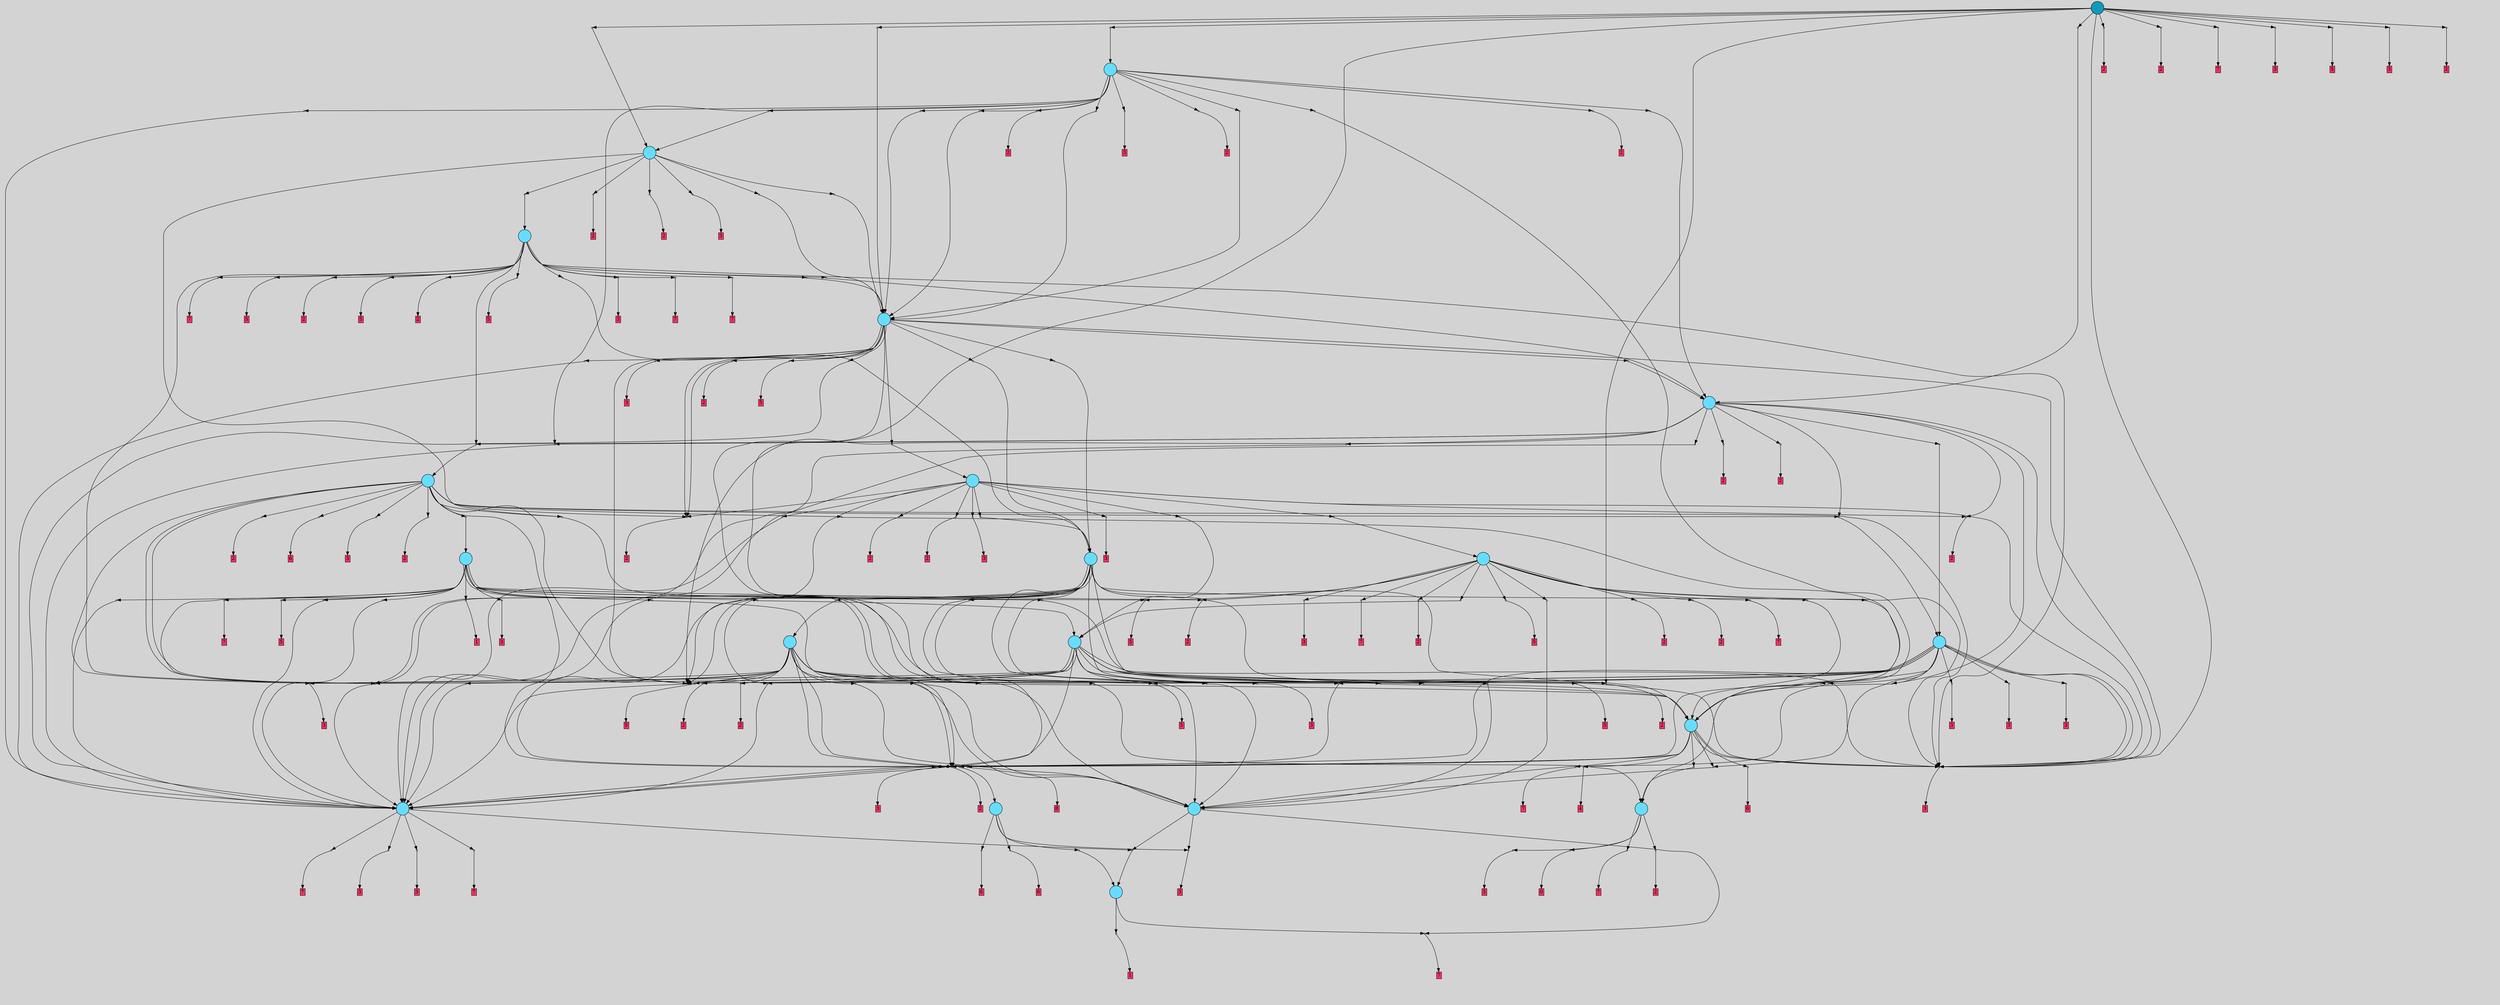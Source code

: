 // File exported with GEGELATI v1.3.1
// On the 2024-07-11 17:55:18
// With the MARL::MarlTPGGraphDotExporter
digraph{
	graph[pad = "0.212, 0.055" bgcolor = lightgray]
	node[shape=circle style = filled label = ""]
		T274 [fillcolor="#66ddff"]
		T360 [fillcolor="#66ddff"]
		T362 [fillcolor="#66ddff"]
		T372 [fillcolor="#66ddff"]
		T378 [fillcolor="#66ddff"]
		T496 [fillcolor="#66ddff"]
		T675 [fillcolor="#66ddff"]
		T682 [fillcolor="#66ddff"]
		T685 [fillcolor="#66ddff"]
		T694 [fillcolor="#66ddff"]
		T728 [fillcolor="#66ddff"]
		T740 [fillcolor="#66ddff"]
		T791 [fillcolor="#66ddff"]
		T816 [fillcolor="#66ddff"]
		T835 [fillcolor="#66ddff"]
		T972 [fillcolor="#66ddff"]
		T1215 [fillcolor="#66ddff"]
		T1282 [fillcolor="#66ddff"]
		T1352 [fillcolor="#66ddff"]
		T1368 [fillcolor="#1199bb"]
		P28897 [fillcolor="#cccccc" shape=point] //
		I28897 [shape=box style=invis label="8|1&3|3#1|3&#92;n7|3&2|7#2|6&#92;n3|4&3|3#2|5&#92;n7|2&1|0#1|0&#92;n7|1&1|1#1|3&#92;n1|0&0|3#0|6&#92;n3|5&0|3#1|6&#92;n6|3&4|5#4|6&#92;n4|2&2|6#1|3&#92;n5|4&2|7#4|0&#92;n"]
		P28897 -> I28897[style=invis]
		A14729 [fillcolor="#ff3366" shape=box margin=0.03 width=0 height=0 label="7"]
		T274 -> P28897 -> A14729
		P28898 [fillcolor="#cccccc" shape=point] //
		I28898 [shape=box style=invis label="2|3&0|7#4|4&#92;n"]
		P28898 -> I28898[style=invis]
		A14730 [fillcolor="#ff3366" shape=box margin=0.03 width=0 height=0 label="1"]
		T274 -> P28898 -> A14730
		T360 -> P28897
		P28899 [fillcolor="#cccccc" shape=point] //
		I28899 [shape=box style=invis label="2|0&2|2#1|4&#92;n5|2&1|4#4|5&#92;n"]
		P28899 -> I28899[style=invis]
		T360 -> P28899 -> T274
		P28900 [fillcolor="#cccccc" shape=point] //
		I28900 [shape=box style=invis label="7|7&3|0#3|0&#92;n2|2&4|0#4|7&#92;n5|0&0|3#4|5&#92;n1|7&2|3#1|2&#92;n6|3&3|6#1|3&#92;n3|4&3|4#2|6&#92;n4|5&0|6#0|7&#92;n2|2&0|3#3|6&#92;n2|1&1|0#1|1&#92;n5|2&3|1#0|3&#92;n"]
		P28900 -> I28900[style=invis]
		A14731 [fillcolor="#ff3366" shape=box margin=0.03 width=0 height=0 label="3"]
		T360 -> P28900 -> A14731
		P28901 [fillcolor="#cccccc" shape=point] //
		I28901 [shape=box style=invis label="1|3&0|0#4|5&#92;n0|6&4|5#4|4&#92;n4|7&0|5#0|1&#92;n2|0&2|1#4|7&#92;n2|1&0|2#3|7&#92;n7|5&2|0#4|0&#92;n"]
		P28901 -> I28901[style=invis]
		A14732 [fillcolor="#ff3366" shape=box margin=0.03 width=0 height=0 label="2"]
		T362 -> P28901 -> A14732
		P28902 [fillcolor="#cccccc" shape=point] //
		I28902 [shape=box style=invis label="8|5&1|1#2|4&#92;n3|6&3|2#0|3&#92;n5|0&0|7#1|1&#92;n3|1&4|2#3|4&#92;n3|2&2|3#0|6&#92;n2|6&3|7#3|5&#92;n8|1&3|5#1|4&#92;n"]
		P28902 -> I28902[style=invis]
		A14733 [fillcolor="#ff3366" shape=box margin=0.03 width=0 height=0 label="3"]
		T362 -> P28902 -> A14733
		P28903 [fillcolor="#cccccc" shape=point] //
		I28903 [shape=box style=invis label="3|3&3|6#3|3&#92;n7|1&3|4#0|2&#92;n8|0&4|1#3|4&#92;n2|0&2|3#2|7&#92;n"]
		P28903 -> I28903[style=invis]
		A14734 [fillcolor="#ff3366" shape=box margin=0.03 width=0 height=0 label="0"]
		T362 -> P28903 -> A14734
		P28904 [fillcolor="#cccccc" shape=point] //
		I28904 [shape=box style=invis label="1|0&2|1#1|1&#92;n4|5&3|7#2|3&#92;n5|7&4|0#1|0&#92;n"]
		P28904 -> I28904[style=invis]
		A14735 [fillcolor="#ff3366" shape=box margin=0.03 width=0 height=0 label="7"]
		T362 -> P28904 -> A14735
		P28905 [fillcolor="#cccccc" shape=point] //
		I28905 [shape=box style=invis label="1|5&4|1#2|2&#92;n4|2&1|4#4|5&#92;n2|0&2|2#1|4&#92;n"]
		P28905 -> I28905[style=invis]
		T372 -> P28905 -> T274
		T372 -> P28900
		P28906 [fillcolor="#cccccc" shape=point] //
		I28906 [shape=box style=invis label="4|2&0|1#2|7&#92;n7|2&1|7#1|3&#92;n2|1&3|1#4|0&#92;n2|6&4|6#3|5&#92;n2|0&1|2#1|1&#92;n0|1&2|4#4|1&#92;n"]
		P28906 -> I28906[style=invis]
		A14736 [fillcolor="#ff3366" shape=box margin=0.03 width=0 height=0 label="6"]
		T372 -> P28906 -> A14736
		P28907 [fillcolor="#cccccc" shape=point] //
		I28907 [shape=box style=invis label="5|0&4|2#4|5&#92;n0|1&3|3#1|4&#92;n2|5&4|0#1|3&#92;n5|3&2|2#2|7&#92;n7|3&3|1#1|0&#92;n7|6&4|2#3|0&#92;n7|2&1|2#1|3&#92;n0|2&2|4#4|7&#92;n"]
		P28907 -> I28907[style=invis]
		A14737 [fillcolor="#ff3366" shape=box margin=0.03 width=0 height=0 label="6"]
		T372 -> P28907 -> A14737
		P28908 [fillcolor="#cccccc" shape=point] //
		I28908 [shape=box style=invis label="7|2&1|0#1|0&#92;n7|3&2|7#2|6&#92;n8|1&3|3#1|3&#92;n1|1&1|1#1|3&#92;n1|0&0|3#0|6&#92;n3|5&0|3#1|6&#92;n6|3&4|5#4|6&#92;n2|6&3|6#4|5&#92;n4|2&2|6#1|3&#92;n5|4&2|7#4|0&#92;n"]
		P28908 -> I28908[style=invis]
		A14738 [fillcolor="#ff3366" shape=box margin=0.03 width=0 height=0 label="7"]
		T378 -> P28908 -> A14738
		P28909 [fillcolor="#cccccc" shape=point] //
		I28909 [shape=box style=invis label="8|5&1|1#2|4&#92;n2|6&3|7#3|5&#92;n0|2&0|5#4|4&#92;n3|2&2|3#0|2&#92;n3|6&3|2#0|3&#92;n3|1&4|2#3|4&#92;n5|0&0|1#1|3&#92;n"]
		P28909 -> I28909[style=invis]
		A14739 [fillcolor="#ff3366" shape=box margin=0.03 width=0 height=0 label="3"]
		T378 -> P28909 -> A14739
		T378 -> P28899
		P28910 [fillcolor="#cccccc" shape=point] //
		I28910 [shape=box style=invis label="8|5&1|5#2|4&#92;n3|6&3|2#0|3&#92;n3|1&4|2#3|4&#92;n5|0&0|7#1|1&#92;n3|2&2|3#0|6&#92;n2|5&1|7#0|5&#92;n2|6&3|7#3|5&#92;n8|1&3|5#1|4&#92;n"]
		P28910 -> I28910[style=invis]
		A14740 [fillcolor="#ff3366" shape=box margin=0.03 width=0 height=0 label="3"]
		T378 -> P28910 -> A14740
		P28911 [fillcolor="#cccccc" shape=point] //
		I28911 [shape=box style=invis label="5|7&2|0#1|0&#92;n7|6&2|7#1|7&#92;n1|0&2|1#1|1&#92;n1|5&3|7#2|3&#92;n"]
		P28911 -> I28911[style=invis]
		A14741 [fillcolor="#ff3366" shape=box margin=0.03 width=0 height=0 label="7"]
		T378 -> P28911 -> A14741
		P28912 [fillcolor="#cccccc" shape=point] //
		I28912 [shape=box style=invis label="7|2&1|0#1|0&#92;n7|3&2|7#2|6&#92;n2|6&3|6#4|5&#92;n1|1&1|1#1|3&#92;n1|0&0|7#0|6&#92;n3|5&0|3#1|6&#92;n6|3&4|5#4|6&#92;n8|1&3|3#1|3&#92;n4|2&2|6#1|3&#92;n5|4&2|7#4|0&#92;n"]
		P28912 -> I28912[style=invis]
		T496 -> P28912 -> T372
		P28913 [fillcolor="#cccccc" shape=point] //
		I28913 [shape=box style=invis label="5|4&3|4#4|5&#92;n5|0&0|4#1|3&#92;n2|0&2|7#1|4&#92;n"]
		P28913 -> I28913[style=invis]
		T496 -> P28913 -> T378
		P28914 [fillcolor="#cccccc" shape=point] //
		I28914 [shape=box style=invis label="7|6&1|6#2|7&#92;n3|5&3|2#0|3&#92;n5|0&0|7#1|1&#92;n8|1&3|5#1|4&#92;n8|0&2|2#1|2&#92;n8|4&1|1#2|4&#92;n1|3&3|4#4|7&#92;n3|1&4|2#3|4&#92;n3|7&2|2#0|6&#92;n2|6&3|7#3|5&#92;n"]
		P28914 -> I28914[style=invis]
		A14742 [fillcolor="#ff3366" shape=box margin=0.03 width=0 height=0 label="3"]
		T496 -> P28914 -> A14742
		P28915 [fillcolor="#cccccc" shape=point] //
		I28915 [shape=box style=invis label="1|3&0|0#4|5&#92;n5|5&3|6#1|0&#92;n0|6&4|5#4|4&#92;n4|7&0|5#1|1&#92;n2|0&2|1#4|4&#92;n2|1&0|2#3|7&#92;n1|2&4|2#0|2&#92;n"]
		P28915 -> I28915[style=invis]
		A14743 [fillcolor="#ff3366" shape=box margin=0.03 width=0 height=0 label="2"]
		T496 -> P28915 -> A14743
		P28916 [fillcolor="#cccccc" shape=point] //
		I28916 [shape=box style=invis label="1|2&2|7#0|5&#92;n2|7&0|4#1|5&#92;n2|4&3|0#0|1&#92;n1|6&3|5#1|2&#92;n8|6&4|0#1|1&#92;n5|6&0|2#0|1&#92;n0|5&4|4#4|4&#92;n3|2&3|6#2|4&#92;n4|6&1|7#3|7&#92;n4|3&3|3#0|0&#92;n"]
		P28916 -> I28916[style=invis]
		A14744 [fillcolor="#ff3366" shape=box margin=0.03 width=0 height=0 label="8"]
		T496 -> P28916 -> A14744
		P28917 [fillcolor="#cccccc" shape=point] //
		I28917 [shape=box style=invis label="3|2&2|3#0|6&#92;n3|0&4|2#3|4&#92;n8|5&1|1#0|4&#92;n8|1&3|5#1|4&#92;n0|7&0|7#3|2&#92;n3|6&3|2#0|6&#92;n"]
		P28917 -> I28917[style=invis]
		T496 -> P28917 -> T362
		P28918 [fillcolor="#cccccc" shape=point] //
		I28918 [shape=box style=invis label="2|6&3|7#3|1&#92;n3|7&2|3#0|6&#92;n2|6&1|5#3|3&#92;n7|3&0|5#2|3&#92;n3|1&4|2#2|4&#92;n0|0&0|4#1|1&#92;n"]
		P28918 -> I28918[style=invis]
		T496 -> P28918 -> T360
		P28919 [fillcolor="#cccccc" shape=point] //
		I28919 [shape=box style=invis label="3|7&2|2#0|6&#92;n3|5&3|2#0|0&#92;n8|1&3|5#1|4&#92;n8|4&2|6#1|5&#92;n5|0&0|7#1|1&#92;n7|7&3|7#0|2&#92;n8|5&1|1#2|4&#92;n3|1&4|2#3|4&#92;n2|6&3|7#3|5&#92;n2|1&3|4#4|7&#92;n"]
		P28919 -> I28919[style=invis]
		A14745 [fillcolor="#ff3366" shape=box margin=0.03 width=0 height=0 label="3"]
		T496 -> P28919 -> A14745
		T496 -> P28914
		P28920 [fillcolor="#cccccc" shape=point] //
		I28920 [shape=box style=invis label="7|2&1|0#1|0&#92;n1|1&1|1#1|3&#92;n1|0&0|3#0|6&#92;n8|1&3|3#1|3&#92;n3|5&0|3#1|6&#92;n6|3&4|5#4|5&#92;n7|4&3|0#0|0&#92;n2|6&3|6#4|5&#92;n4|2&2|6#1|3&#92;n5|4&2|7#4|0&#92;n"]
		P28920 -> I28920[style=invis]
		A14746 [fillcolor="#ff3366" shape=box margin=0.03 width=0 height=0 label="7"]
		T496 -> P28920 -> A14746
		P28921 [fillcolor="#cccccc" shape=point] //
		I28921 [shape=box style=invis label="5|1&1|3#3|3&#92;n3|3&4|3#3|0&#92;n5|1&4|2#2|5&#92;n7|0&1|0#1|0&#92;n1|2&1|7#3|6&#92;n8|4&3|5#0|1&#92;n1|5&1|3#4|5&#92;n1|7&1|3#4|3&#92;n3|7&0|0#0|6&#92;n"]
		P28921 -> I28921[style=invis]
		A14747 [fillcolor="#ff3366" shape=box margin=0.03 width=0 height=0 label="4"]
		T496 -> P28921 -> A14747
		P28922 [fillcolor="#cccccc" shape=point] //
		I28922 [shape=box style=invis label="3|7&2|3#0|6&#92;n2|1&1|5#3|3&#92;n7|3&0|5#2|3&#92;n0|0&0|4#1|1&#92;n3|1&4|2#2|4&#92;n"]
		P28922 -> I28922[style=invis]
		A14748 [fillcolor="#ff3366" shape=box margin=0.03 width=0 height=0 label="6"]
		T496 -> P28922 -> A14748
		P28923 [fillcolor="#cccccc" shape=point] //
		I28923 [shape=box style=invis label="7|6&1|6#2|5&#92;n3|5&3|2#0|3&#92;n6|3&0|2#1|4&#92;n3|1&4|2#3|4&#92;n8|1&3|5#1|4&#92;n5|0&0|7#1|1&#92;n8|4&1|1#2|4&#92;n1|3&3|4#4|7&#92;n2|0&2|2#1|2&#92;n2|6&3|7#3|5&#92;n"]
		P28923 -> I28923[style=invis]
		A14749 [fillcolor="#ff3366" shape=box margin=0.03 width=0 height=0 label="3"]
		T675 -> P28923 -> A14749
		P28924 [fillcolor="#cccccc" shape=point] //
		I28924 [shape=box style=invis label="1|1&3|6#4|4&#92;n1|0&2|2#1|6&#92;n3|7&2|3#0|6&#92;n8|6&3|6#4|5&#92;n8|2&0|0#3|7&#92;n"]
		P28924 -> I28924[style=invis]
		T675 -> P28924 -> T360
		P28925 [fillcolor="#cccccc" shape=point] //
		I28925 [shape=box style=invis label="7|3&0|5#2|1&#92;n7|7&3|5#4|1&#92;n4|6&2|2#0|5&#92;n3|5&2|4#4|4&#92;n5|0&3|4#0|5&#92;n4|6&3|4#1|5&#92;n2|6&3|7#1|1&#92;n"]
		P28925 -> I28925[style=invis]
		T675 -> P28925 -> T496
		P28926 [fillcolor="#cccccc" shape=point] //
		I28926 [shape=box style=invis label="1|1&3|5#0|1&#92;n5|6&1|6#0|5&#92;n0|0&0|7#3|1&#92;n8|3&1|3#4|7&#92;n7|2&3|5#2|0&#92;n3|6&2|0#0|3&#92;n6|7&1|7#2|3&#92;n2|4&3|6#1|4&#92;n"]
		P28926 -> I28926[style=invis]
		T675 -> P28926 -> T360
		P28927 [fillcolor="#cccccc" shape=point] //
		I28927 [shape=box style=invis label="3|0&3|2#2|0&#92;n8|6&1|6#0|7&#92;n"]
		P28927 -> I28927[style=invis]
		A14750 [fillcolor="#ff3366" shape=box margin=0.03 width=0 height=0 label="5"]
		T675 -> P28927 -> A14750
		P28928 [fillcolor="#cccccc" shape=point] //
		I28928 [shape=box style=invis label="2|0&2|3#1|4&#92;n5|4&3|4#4|4&#92;n"]
		P28928 -> I28928[style=invis]
		T675 -> P28928 -> T378
		P28929 [fillcolor="#cccccc" shape=point] //
		I28929 [shape=box style=invis label="0|0&1|1#4|2&#92;n2|1&0|7#0|5&#92;n"]
		P28929 -> I28929[style=invis]
		A14751 [fillcolor="#ff3366" shape=box margin=0.03 width=0 height=0 label="5"]
		T675 -> P28929 -> A14751
		T675 -> P28914
		T675 -> P28913
		P28930 [fillcolor="#cccccc" shape=point] //
		I28930 [shape=box style=invis label="5|4&3|4#4|4&#92;n2|0&2|7#1|4&#92;n"]
		P28930 -> I28930[style=invis]
		T675 -> P28930 -> T378
		P28931 [fillcolor="#cccccc" shape=point] //
		I28931 [shape=box style=invis label="1|3&0|0#4|5&#92;n1|2&4|2#0|2&#92;n0|6&4|5#4|4&#92;n2|1&0|2#0|7&#92;n2|0&2|1#4|4&#92;n4|7&0|5#0|1&#92;n"]
		P28931 -> I28931[style=invis]
		A14752 [fillcolor="#ff3366" shape=box margin=0.03 width=0 height=0 label="2"]
		T675 -> P28931 -> A14752
		P28932 [fillcolor="#cccccc" shape=point] //
		I28932 [shape=box style=invis label="4|5&4|7#2|1&#92;n3|0&4|4#1|1&#92;n2|6&3|2#1|1&#92;n7|4&2|0#3|3&#92;n5|7&2|3#0|6&#92;n"]
		P28932 -> I28932[style=invis]
		T675 -> P28932 -> T496
		T675 -> P28930
		P28933 [fillcolor="#cccccc" shape=point] //
		I28933 [shape=box style=invis label="1|0&2|5#1|6&#92;n7|7&1|2#1|4&#92;n6|4&4|0#2|1&#92;n6|1&0|3#2|3&#92;n"]
		P28933 -> I28933[style=invis]
		T675 -> P28933 -> T378
		P28934 [fillcolor="#cccccc" shape=point] //
		I28934 [shape=box style=invis label="7|6&1|6#2|7&#92;n3|5&3|2#0|3&#92;n5|0&0|7#1|1&#92;n8|1&3|5#1|4&#92;n3|1&4|2#3|4&#92;n8|4&1|1#2|4&#92;n1|3&3|4#4|7&#92;n2|0&2|2#1|2&#92;n2|6&3|7#3|5&#92;n"]
		P28934 -> I28934[style=invis]
		A14753 [fillcolor="#ff3366" shape=box margin=0.03 width=0 height=0 label="3"]
		T675 -> P28934 -> A14753
		T682 -> P28923
		T682 -> P28915
		P28935 [fillcolor="#cccccc" shape=point] //
		I28935 [shape=box style=invis label="1|1&3|6#4|4&#92;n8|2&0|0#3|7&#92;n3|7&2|3#0|6&#92;n8|6&3|6#4|0&#92;n1|0&2|2#1|6&#92;n"]
		P28935 -> I28935[style=invis]
		T682 -> P28935 -> T360
		P28936 [fillcolor="#cccccc" shape=point] //
		I28936 [shape=box style=invis label="0|0&3|4#1|1&#92;n7|3&3|1#4|1&#92;n1|7&4|3#1|2&#92;n3|7&2|2#0|6&#92;n7|3&0|5#2|1&#92;n2|6&3|7#3|1&#92;n"]
		P28936 -> I28936[style=invis]
		T682 -> P28936 -> T496
		P28937 [fillcolor="#cccccc" shape=point] //
		I28937 [shape=box style=invis label="7|1&2|5#2|0&#92;n7|0&2|1#4|6&#92;n"]
		P28937 -> I28937[style=invis]
		T682 -> P28937 -> T360
		T682 -> P28927
		P28938 [fillcolor="#cccccc" shape=point] //
		I28938 [shape=box style=invis label="8|5&0|6#3|2&#92;n5|0&2|0#1|6&#92;n5|4&1|2#1|0&#92;n8|3&0|1#3|6&#92;n"]
		P28938 -> I28938[style=invis]
		T682 -> P28938 -> T378
		T682 -> P28928
		P28939 [fillcolor="#cccccc" shape=point] //
		I28939 [shape=box style=invis label="2|1&0|7#0|5&#92;n5|0&1|1#4|2&#92;n"]
		P28939 -> I28939[style=invis]
		A14754 [fillcolor="#ff3366" shape=box margin=0.03 width=0 height=0 label="5"]
		T682 -> P28939 -> A14754
		T682 -> P28914
		T682 -> P28913
		P28940 [fillcolor="#cccccc" shape=point] //
		I28940 [shape=box style=invis label="0|7&4|2#3|4&#92;n4|4&4|0#3|6&#92;n0|0&3|3#4|6&#92;n8|7&3|7#2|5&#92;n8|1&3|5#1|4&#92;n"]
		P28940 -> I28940[style=invis]
		T682 -> P28940 -> T362
		T682 -> P28930
		P28941 [fillcolor="#cccccc" shape=point] //
		I28941 [shape=box style=invis label="4|3&0|4#1|1&#92;n6|6&2|5#4|5&#92;n3|4&3|2#3|6&#92;n5|1&3|4#0|4&#92;n7|3&2|1#3|3&#92;n0|2&4|3#0|7&#92;n1|7&4|7#2|6&#92;n1|3&0|0#4|6&#92;n5|2&4|0#2|7&#92;n6|0&1|3#0|2&#92;n"]
		P28941 -> I28941[style=invis]
		A14755 [fillcolor="#ff3366" shape=box margin=0.03 width=0 height=0 label="2"]
		T682 -> P28941 -> A14755
		P28942 [fillcolor="#cccccc" shape=point] //
		I28942 [shape=box style=invis label="5|4&1|2#4|3&#92;n6|7&2|2#1|1&#92;n1|2&1|2#0|2&#92;n1|5&3|7#2|5&#92;n0|0&4|5#4|0&#92;n7|5&4|7#1|2&#92;n6|6&4|5#3|6&#92;n7|7&1|7#1|0&#92;n"]
		P28942 -> I28942[style=invis]
		A14756 [fillcolor="#ff3366" shape=box margin=0.03 width=0 height=0 label="2"]
		T682 -> P28942 -> A14756
		P28943 [fillcolor="#cccccc" shape=point] //
		I28943 [shape=box style=invis label="1|1&3|6#4|4&#92;n1|0&2|2#1|6&#92;n6|6&3|6#4|5&#92;n3|7&2|3#0|6&#92;n8|2&0|0#3|7&#92;n"]
		P28943 -> I28943[style=invis]
		T685 -> P28943 -> T360
		T685 -> P28925
		T685 -> P28926
		T685 -> P28927
		T685 -> P28928
		P28944 [fillcolor="#cccccc" shape=point] //
		I28944 [shape=box style=invis label="0|0&1|1#4|7&#92;n"]
		P28944 -> I28944[style=invis]
		T685 -> P28944 -> T682
		T685 -> P28914
		T685 -> P28913
		T685 -> P28930
		T685 -> P28931
		T685 -> P28932
		T685 -> P28930
		T685 -> P28933
		T685 -> P28934
		P28945 [fillcolor="#cccccc" shape=point] //
		I28945 [shape=box style=invis label="6|4&4|0#2|5&#92;n5|4&3|4#4|4&#92;n2|0&2|3#1|4&#92;n"]
		P28945 -> I28945[style=invis]
		T685 -> P28945 -> T378
		P28946 [fillcolor="#cccccc" shape=point] //
		I28946 [shape=box style=invis label="2|4&2|7#4|7&#92;n7|3&3|4#4|7&#92;n3|1&4|2#3|4&#92;n7|5&3|2#4|3&#92;n3|6&3|4#0|3&#92;n5|0&0|6#1|5&#92;n7|4&4|2#4|4&#92;n5|6&1|4#4|5&#92;n"]
		P28946 -> I28946[style=invis]
		A14757 [fillcolor="#ff3366" shape=box margin=0.03 width=0 height=0 label="3"]
		T694 -> P28946 -> A14757
		T694 -> P28915
		T694 -> P28928
		T694 -> P28918
		P28947 [fillcolor="#cccccc" shape=point] //
		I28947 [shape=box style=invis label="3|7&2|2#0|6&#92;n3|0&3|4#1|1&#92;n1|7&1|3#1|2&#92;n7|6&3|1#4|1&#92;n"]
		P28947 -> I28947[style=invis]
		T694 -> P28947 -> T496
		P28948 [fillcolor="#cccccc" shape=point] //
		I28948 [shape=box style=invis label="7|1&2|5#0|5&#92;n5|0&3|2#4|5&#92;n0|5&4|0#2|3&#92;n6|1&2|3#4|4&#92;n"]
		P28948 -> I28948[style=invis]
		A14758 [fillcolor="#ff3366" shape=box margin=0.03 width=0 height=0 label="3"]
		T694 -> P28948 -> A14758
		T694 -> P28914
		T694 -> P28927
		P28949 [fillcolor="#cccccc" shape=point] //
		I28949 [shape=box style=invis label="2|0&2|7#1|4&#92;n5|5&3|4#4|4&#92;n"]
		P28949 -> I28949[style=invis]
		T694 -> P28949 -> T378
		T694 -> P28914
		P28950 [fillcolor="#cccccc" shape=point] //
		I28950 [shape=box style=invis label="8|2&3|0#2|1&#92;n0|1&2|0#2|2&#92;n2|5&0|6#1|3&#92;n5|0&1|0#4|6&#92;n6|6&2|0#3|4&#92;n"]
		P28950 -> I28950[style=invis]
		T694 -> P28950 -> T360
		T694 -> P28945
		T694 -> P28928
		P28951 [fillcolor="#cccccc" shape=point] //
		I28951 [shape=box style=invis label="7|7&3|0#3|0&#92;n0|3&3|2#0|4&#92;n2|2&4|0#4|7&#92;n5|0&0|3#4|5&#92;n1|7&2|3#1|2&#92;n6|3&3|6#1|3&#92;n3|4&3|4#2|6&#92;n4|5&0|6#0|0&#92;n2|2&0|3#3|6&#92;n5|2&3|1#0|3&#92;n"]
		P28951 -> I28951[style=invis]
		A14759 [fillcolor="#ff3366" shape=box margin=0.03 width=0 height=0 label="3"]
		T694 -> P28951 -> A14759
		T694 -> P28927
		P28952 [fillcolor="#cccccc" shape=point] //
		I28952 [shape=box style=invis label="5|0&0|7#1|1&#92;n3|1&4|2#3|4&#92;n6|0&4|4#3|3&#92;n7|6&1|6#2|0&#92;n3|5&4|3#0|3&#92;n2|0&2|2#4|2&#92;n1|3&3|4#2|7&#92;n8|4&1|5#2|4&#92;n4|6&3|3#4|1&#92;n2|6&3|7#3|5&#92;n"]
		P28952 -> I28952[style=invis]
		A14760 [fillcolor="#ff3366" shape=box margin=0.03 width=0 height=0 label="3"]
		T728 -> P28952 -> A14760
		P28953 [fillcolor="#cccccc" shape=point] //
		I28953 [shape=box style=invis label="1|0&0|4#1|4&#92;n5|6&3|4#0|3&#92;n2|6&3|3#0|5&#92;n8|4&2|4#1|2&#92;n"]
		P28953 -> I28953[style=invis]
		T728 -> P28953 -> T378
		P28954 [fillcolor="#cccccc" shape=point] //
		I28954 [shape=box style=invis label="7|3&0|5#2|1&#92;n7|3&3|1#4|1&#92;n1|7&1|3#1|2&#92;n2|6&3|7#3|1&#92;n0|6&4|2#3|7&#92;n0|0&3|4#1|6&#92;n3|7&2|2#0|6&#92;n"]
		P28954 -> I28954[style=invis]
		T728 -> P28954 -> T496
		P28955 [fillcolor="#cccccc" shape=point] //
		I28955 [shape=box style=invis label="2|5&1|1#0|2&#92;n2|0&4|5#4|5&#92;n7|5&4|7#1|2&#92;n4|7&1|1#0|3&#92;n4|7&3|2#1|1&#92;n0|6&4|5#1|0&#92;n0|6&4|4#1|6&#92;n"]
		P28955 -> I28955[style=invis]
		T728 -> P28955 -> T675
		P28956 [fillcolor="#cccccc" shape=point] //
		I28956 [shape=box style=invis label="1|6&1|6#2|7&#92;n0|2&1|1#2|4&#92;n3|0&2|2#2|0&#92;n4|6&1|6#0|1&#92;n"]
		P28956 -> I28956[style=invis]
		A14761 [fillcolor="#ff3366" shape=box margin=0.03 width=0 height=0 label="5"]
		T728 -> P28956 -> A14761
		P28957 [fillcolor="#cccccc" shape=point] //
		I28957 [shape=box style=invis label="3|5&4|3#1|1&#92;n4|6&2|7#4|0&#92;n3|3&0|5#1|7&#92;n0|1&4|1#4|5&#92;n5|0&1|6#2|7&#92;n7|2&1|3#0|3&#92;n2|6&3|4#4|5&#92;n3|2&1|0#1|0&#92;n6|4&4|0#3|5&#92;n"]
		P28957 -> I28957[style=invis]
		A14762 [fillcolor="#ff3366" shape=box margin=0.03 width=0 height=0 label="7"]
		T728 -> P28957 -> A14762
		P28958 [fillcolor="#cccccc" shape=point] //
		I28958 [shape=box style=invis label="1|3&0|0#4|5&#92;n5|5&3|6#1|0&#92;n0|6&4|5#4|4&#92;n2|1&0|2#3|7&#92;n2|0&2|1#4|2&#92;n4|7&0|5#1|1&#92;n6|6&0|6#3|6&#92;n1|2&4|2#0|2&#92;n"]
		P28958 -> I28958[style=invis]
		A14763 [fillcolor="#ff3366" shape=box margin=0.03 width=0 height=0 label="2"]
		T728 -> P28958 -> A14763
		P28959 [fillcolor="#cccccc" shape=point] //
		I28959 [shape=box style=invis label="5|4&1|5#0|1&#92;n7|0&4|7#0|5&#92;n"]
		P28959 -> I28959[style=invis]
		A14764 [fillcolor="#ff3366" shape=box margin=0.03 width=0 height=0 label="5"]
		T728 -> P28959 -> A14764
		T728 -> P28915
		P28960 [fillcolor="#cccccc" shape=point] //
		I28960 [shape=box style=invis label="1|1&3|6#4|4&#92;n2|6&1|5#3|3&#92;n3|7&2|3#0|6&#92;n7|3&0|5#2|3&#92;n1|0&2|2#3|6&#92;n3|1&4|2#2|4&#92;n"]
		P28960 -> I28960[style=invis]
		T728 -> P28960 -> T360
		T728 -> P28915
		P28961 [fillcolor="#cccccc" shape=point] //
		I28961 [shape=box style=invis label="0|3&0|4#1|0&#92;n5|4&3|4#4|4&#92;n"]
		P28961 -> I28961[style=invis]
		T728 -> P28961 -> T378
		P28962 [fillcolor="#cccccc" shape=point] //
		I28962 [shape=box style=invis label="0|4&4|5#4|4&#92;n6|3&3|2#1|2&#92;n8|5&2|2#1|6&#92;n7|5&1|3#3|0&#92;n3|0&2|5#1|1&#92;n"]
		P28962 -> I28962[style=invis]
		A14765 [fillcolor="#ff3366" shape=box margin=0.03 width=0 height=0 label="1"]
		T728 -> P28962 -> A14765
		P28963 [fillcolor="#cccccc" shape=point] //
		I28963 [shape=box style=invis label="1|0&2|1#0|6&#92;n6|2&4|2#4|4&#92;n"]
		P28963 -> I28963[style=invis]
		T728 -> P28963 -> T378
		T728 -> P28923
		P28964 [fillcolor="#cccccc" shape=point] //
		I28964 [shape=box style=invis label="5|0&0|7#1|1&#92;n3|1&4|2#3|4&#92;n6|0&4|4#3|3&#92;n3|5&4|3#0|3&#92;n6|0&3|3#1|2&#92;n1|3&3|4#2|6&#92;n2|0&2|2#4|2&#92;n8|4&1|5#2|4&#92;n4|6&3|3#4|1&#92;n2|6&3|7#3|5&#92;n"]
		P28964 -> I28964[style=invis]
		A14766 [fillcolor="#ff3366" shape=box margin=0.03 width=0 height=0 label="3"]
		T740 -> P28964 -> A14766
		P28965 [fillcolor="#cccccc" shape=point] //
		I28965 [shape=box style=invis label="2|6&3|7#3|1&#92;n7|3&3|1#4|1&#92;n1|7&1|3#1|2&#92;n7|3&0|5#2|1&#92;n0|7&4|2#3|7&#92;n0|0&3|4#1|6&#92;n3|7&2|2#0|6&#92;n"]
		P28965 -> I28965[style=invis]
		T740 -> P28965 -> T496
		P28966 [fillcolor="#cccccc" shape=point] //
		I28966 [shape=box style=invis label="0|0&4|5#1|0&#92;n2|0&4|5#4|5&#92;n7|5&4|7#1|2&#92;n4|7&1|1#0|3&#92;n4|7&3|2#1|1&#92;n2|5&1|1#0|2&#92;n8|1&2|5#0|5&#92;n0|6&4|4#1|6&#92;n"]
		P28966 -> I28966[style=invis]
		T740 -> P28966 -> T675
		T740 -> P28956
		P28967 [fillcolor="#cccccc" shape=point] //
		I28967 [shape=box style=invis label="6|3&3|5#4|5&#92;n1|0&0|3#0|6&#92;n8|1&3|3#1|3&#92;n5|4&2|7#4|0&#92;n6|2&2|4#1|5&#92;n7|4&3|7#0|0&#92;n3|5&0|3#1|6&#92;n7|2&1|0#1|0&#92;n2|6&3|4#4|5&#92;n4|2&2|6#1|3&#92;n"]
		P28967 -> I28967[style=invis]
		A14767 [fillcolor="#ff3366" shape=box margin=0.03 width=0 height=0 label="7"]
		T740 -> P28967 -> A14767
		P28968 [fillcolor="#cccccc" shape=point] //
		I28968 [shape=box style=invis label="2|0&2|1#4|2&#92;n5|5&3|6#1|0&#92;n0|6&4|5#4|4&#92;n2|1&0|2#3|7&#92;n1|3&0|0#4|5&#92;n4|7&0|5#1|1&#92;n6|6&0|6#3|6&#92;n0|2&0|0#4|5&#92;n1|0&4|2#0|2&#92;n"]
		P28968 -> I28968[style=invis]
		A14768 [fillcolor="#ff3366" shape=box margin=0.03 width=0 height=0 label="2"]
		T740 -> P28968 -> A14768
		P28969 [fillcolor="#cccccc" shape=point] //
		I28969 [shape=box style=invis label="7|0&4|7#0|5&#92;n8|2&4|1#2|0&#92;n5|4&1|5#0|1&#92;n"]
		P28969 -> I28969[style=invis]
		A14769 [fillcolor="#ff3366" shape=box margin=0.03 width=0 height=0 label="5"]
		T740 -> P28969 -> A14769
		P28970 [fillcolor="#cccccc" shape=point] //
		I28970 [shape=box style=invis label="1|3&0|0#4|5&#92;n2|0&2|2#4|4&#92;n0|6&4|5#4|4&#92;n8|7&1|3#0|5&#92;n5|5&3|6#1|0&#92;n2|1&0|2#3|7&#92;n1|2&4|2#0|2&#92;n"]
		P28970 -> I28970[style=invis]
		A14770 [fillcolor="#ff3366" shape=box margin=0.03 width=0 height=0 label="2"]
		T740 -> P28970 -> A14770
		P28971 [fillcolor="#cccccc" shape=point] //
		I28971 [shape=box style=invis label="5|4&3|4#4|5&#92;n1|3&1|0#3|7&#92;n5|0&0|4#1|3&#92;n"]
		P28971 -> I28971[style=invis]
		T740 -> P28971 -> T362
		P28972 [fillcolor="#cccccc" shape=point] //
		I28972 [shape=box style=invis label="3|7&2|3#1|6&#92;n1|0&2|4#3|6&#92;n7|3&0|5#2|3&#92;n3|1&4|2#2|4&#92;n2|1&4|6#1|3&#92;n2|6&2|5#3|3&#92;n"]
		P28972 -> I28972[style=invis]
		T740 -> P28972 -> T360
		P28973 [fillcolor="#cccccc" shape=point] //
		I28973 [shape=box style=invis label="1|5&3|7#2|5&#92;n1|2&1|2#0|2&#92;n5|4&0|2#4|3&#92;n0|0&4|5#4|0&#92;n7|5&4|7#1|2&#92;n0|2&4|4#1|6&#92;n4|7&2|2#1|1&#92;n7|7&1|7#1|0&#92;n"]
		P28973 -> I28973[style=invis]
		A14771 [fillcolor="#ff3366" shape=box margin=0.03 width=0 height=0 label="2"]
		T740 -> P28973 -> A14771
		P28974 [fillcolor="#cccccc" shape=point] //
		I28974 [shape=box style=invis label="6|3&3|5#4|5&#92;n1|0&0|3#0|6&#92;n5|4&2|7#4|0&#92;n8|1&3|0#1|3&#92;n6|2&2|4#0|5&#92;n7|4&3|7#0|0&#92;n3|5&0|3#1|6&#92;n7|6&3|4#4|5&#92;n7|2&1|0#1|0&#92;n"]
		P28974 -> I28974[style=invis]
		A14772 [fillcolor="#ff3366" shape=box margin=0.03 width=0 height=0 label="7"]
		T740 -> P28974 -> A14772
		T740 -> P28958
		P28975 [fillcolor="#cccccc" shape=point] //
		I28975 [shape=box style=invis label="7|2&2|1#1|4&#92;n1|7&1|0#3|4&#92;n2|0&2|1#4|4&#92;n2|1&3|4#2|1&#92;n7|6&0|0#4|5&#92;n5|0&1|6#2|5&#92;n4|7&0|5#0|3&#92;n"]
		P28975 -> I28975[style=invis]
		A14773 [fillcolor="#ff3366" shape=box margin=0.03 width=0 height=0 label="2"]
		T791 -> P28975 -> A14773
		P28976 [fillcolor="#cccccc" shape=point] //
		I28976 [shape=box style=invis label="7|0&1|6#1|2&#92;n1|6&2|2#0|5&#92;n4|3&1|4#0|0&#92;n7|3&1|5#3|3&#92;n"]
		P28976 -> I28976[style=invis]
		T791 -> P28976 -> T360
		P28977 [fillcolor="#cccccc" shape=point] //
		I28977 [shape=box style=invis label="4|1&2|2#1|6&#92;n4|0&3|7#2|6&#92;n"]
		P28977 -> I28977[style=invis]
		T791 -> P28977 -> T694
		T791 -> P28914
		P28978 [fillcolor="#cccccc" shape=point] //
		I28978 [shape=box style=invis label="0|7&4|3#2|3&#92;n6|4&0|3#3|7&#92;n0|2&4|2#2|1&#92;n7|0&1|6#4|3&#92;n"]
		P28978 -> I28978[style=invis]
		A14774 [fillcolor="#ff3366" shape=box margin=0.03 width=0 height=0 label="6"]
		T791 -> P28978 -> A14774
		T791 -> P28930
		T791 -> P28928
		P28979 [fillcolor="#cccccc" shape=point] //
		I28979 [shape=box style=invis label="4|5&4|7#2|1&#92;n3|0&4|4#1|1&#92;n6|0&1|5#2|5&#92;n5|7&2|3#0|0&#92;n7|4&2|0#3|3&#92;n"]
		P28979 -> I28979[style=invis]
		T791 -> P28979 -> T728
		P28980 [fillcolor="#cccccc" shape=point] //
		I28980 [shape=box style=invis label="1|3&0|0#4|5&#92;n4|7&0|5#0|1&#92;n3|6&4|5#4|4&#92;n8|0&2|1#4|4&#92;n2|1&0|2#0|7&#92;n"]
		P28980 -> I28980[style=invis]
		A14775 [fillcolor="#ff3366" shape=box margin=0.03 width=0 height=0 label="2"]
		T791 -> P28980 -> A14775
		P28981 [fillcolor="#cccccc" shape=point] //
		I28981 [shape=box style=invis label="5|6&2|1#1|1&#92;n1|4&1|6#3|0&#92;n0|6&1|0#4|6&#92;n2|6&3|7#1|5&#92;n6|5&2|4#4|5&#92;n4|6&2|2#0|5&#92;n8|3&4|6#2|4&#92;n3|0&3|1#1|2&#92;n"]
		P28981 -> I28981[style=invis]
		T791 -> P28981 -> T496
		P28982 [fillcolor="#cccccc" shape=point] //
		I28982 [shape=box style=invis label="5|0&0|7#4|1&#92;n3|1&4|1#3|4&#92;n0|6&4|1#1|6&#92;n2|0&2|2#4|2&#92;n8|4&1|5#2|4&#92;n3|5&4|3#0|3&#92;n6|0&4|4#3|3&#92;n7|6&1|6#2|0&#92;n4|6&3|3#4|1&#92;n2|6&3|7#3|5&#92;n"]
		P28982 -> I28982[style=invis]
		A14776 [fillcolor="#ff3366" shape=box margin=0.03 width=0 height=0 label="3"]
		T791 -> P28982 -> A14776
		T791 -> P28923
		T791 -> P28919
		T791 -> P28930
		P28983 [fillcolor="#cccccc" shape=point] //
		I28983 [shape=box style=invis label="1|7&1|0#3|4&#92;n6|6&1|6#0|5&#92;n0|7&3|1#4|4&#92;n4|1&0|3#3|1&#92;n2|1&3|7#2|1&#92;n1|1&1|7#4|2&#92;n3|0&1|6#2|4&#92;n"]
		P28983 -> I28983[style=invis]
		A14777 [fillcolor="#ff3366" shape=box margin=0.03 width=0 height=0 label="2"]
		T791 -> P28983 -> A14777
		P28984 [fillcolor="#cccccc" shape=point] //
		I28984 [shape=box style=invis label="7|0&2|7#3|6&#92;n1|4&4|2#3|2&#92;n8|2&3|1#2|2&#92;n5|4&4|2#2|2&#92;n8|0&2|6#4|6&#92;n"]
		P28984 -> I28984[style=invis]
		T816 -> P28984 -> T694
		P28985 [fillcolor="#cccccc" shape=point] //
		I28985 [shape=box style=invis label="5|0&2|4#3|2&#92;n6|3&1|7#1|5&#92;n4|5&2|3#2|2&#92;n"]
		P28985 -> I28985[style=invis]
		T816 -> P28985 -> T378
		P28986 [fillcolor="#cccccc" shape=point] //
		I28986 [shape=box style=invis label="1|4&0|6#4|5&#92;n0|6&4|5#4|4&#92;n4|7&0|5#0|1&#92;n8|0&2|1#4|4&#92;n0|6&3|7#2|1&#92;n2|1&0|2#0|7&#92;n"]
		P28986 -> I28986[style=invis]
		A14778 [fillcolor="#ff3366" shape=box margin=0.03 width=0 height=0 label="2"]
		T816 -> P28986 -> A14778
		P28987 [fillcolor="#cccccc" shape=point] //
		I28987 [shape=box style=invis label="1|1&3|6#3|4&#92;n1|0&2|2#1|7&#92;n2|6&3|1#4|5&#92;n4|2&1|3#3|4&#92;n8|1&1|4#0|1&#92;n8|2&0|0#0|0&#92;n"]
		P28987 -> I28987[style=invis]
		T816 -> P28987 -> T791
		T816 -> P28977
		P28988 [fillcolor="#cccccc" shape=point] //
		I28988 [shape=box style=invis label="7|0&0|4#1|3&#92;n4|1&2|4#4|3&#92;n5|1&4|6#1|7&#92;n2|6&2|3#1|7&#92;n"]
		P28988 -> I28988[style=invis]
		T816 -> P28988 -> T378
		P28989 [fillcolor="#cccccc" shape=point] //
		I28989 [shape=box style=invis label="6|0&2|3#1|4&#92;n"]
		P28989 -> I28989[style=invis]
		T816 -> P28989 -> T378
		T816 -> P28947
		P28990 [fillcolor="#cccccc" shape=point] //
		I28990 [shape=box style=invis label="8|0&2|1#4|4&#92;n4|7&0|5#0|1&#92;n1|3&0|0#4|5&#92;n6|1&0|2#0|7&#92;n"]
		P28990 -> I28990[style=invis]
		A14779 [fillcolor="#ff3366" shape=box margin=0.03 width=0 height=0 label="2"]
		T816 -> P28990 -> A14779
		T816 -> P28914
		P28991 [fillcolor="#cccccc" shape=point] //
		I28991 [shape=box style=invis label="4|3&3|4#4|7&#92;n4|4&4|3#0|3&#92;n8|6&1|2#2|1&#92;n7|2&3|4#3|1&#92;n4|1&4|6#0|2&#92;n0|2&1|1#0|6&#92;n1|5&1|6#4|4&#92;n4|0&0|5#0|1&#92;n"]
		P28991 -> I28991[style=invis]
		A14780 [fillcolor="#ff3366" shape=box margin=0.03 width=0 height=0 label="2"]
		T816 -> P28991 -> A14780
		T816 -> P28928
		P28992 [fillcolor="#cccccc" shape=point] //
		I28992 [shape=box style=invis label="7|6&1|6#2|5&#92;n2|6&3|7#3|5&#92;n8|1&3|5#2|4&#92;n3|5&3|2#0|3&#92;n0|3&3|4#4|7&#92;n8|4&1|7#2|4&#92;n3|1&4|2#3|4&#92;n6|7&0|4#1|0&#92;n2|2&4|2#0|2&#92;n5|0&0|7#1|1&#92;n"]
		P28992 -> I28992[style=invis]
		T835 -> P28992 -> T685
		P28993 [fillcolor="#cccccc" shape=point] //
		I28993 [shape=box style=invis label="6|0&1|3#1|7&#92;n5|2&4|7#0|6&#92;n7|6&2|6#2|7&#92;n"]
		P28993 -> I28993[style=invis]
		T835 -> P28993 -> T675
		T835 -> P28914
		P28994 [fillcolor="#cccccc" shape=point] //
		I28994 [shape=box style=invis label="4|1&4|6#3|2&#92;n5|2&0|0#2|1&#92;n3|7&3|4#3|1&#92;n1|5&3|7#2|5&#92;n0|0&2|1#0|1&#92;n0|7&1|1#0|6&#92;n"]
		P28994 -> I28994[style=invis]
		A14781 [fillcolor="#ff3366" shape=box margin=0.03 width=0 height=0 label="2"]
		T835 -> P28994 -> A14781
		P28995 [fillcolor="#cccccc" shape=point] //
		I28995 [shape=box style=invis label="7|5&1|5#4|5&#92;n6|5&0|5#2|6&#92;n5|0&2|5#2|5&#92;n"]
		P28995 -> I28995[style=invis]
		T835 -> P28995 -> T378
		P28996 [fillcolor="#cccccc" shape=point] //
		I28996 [shape=box style=invis label="4|5&4|7#2|1&#92;n5|7&2|3#0|0&#92;n6|0&1|5#2|5&#92;n3|0&4|4#1|4&#92;n2|5&2|0#0|5&#92;n"]
		P28996 -> I28996[style=invis]
		T835 -> P28996 -> T740
		T835 -> P28980
		P28997 [fillcolor="#cccccc" shape=point] //
		I28997 [shape=box style=invis label="5|0&1|6#2|5&#92;n1|7&1|0#3|4&#92;n2|1&3|7#2|1&#92;n7|6&0|0#4|5&#92;n7|2&2|1#1|4&#92;n4|7&0|5#0|3&#92;n"]
		P28997 -> I28997[style=invis]
		A14782 [fillcolor="#ff3366" shape=box margin=0.03 width=0 height=0 label="2"]
		T835 -> P28997 -> A14782
		T835 -> P28928
		P28998 [fillcolor="#cccccc" shape=point] //
		I28998 [shape=box style=invis label="1|2&3|7#1|6&#92;n3|0&0|3#0|3&#92;n7|5&1|5#0|7&#92;n0|6&4|1#1|6&#92;n0|3&0|4#0|1&#92;n2|1&2|7#3|1&#92;n5|2&2|7#2|0&#92;n7|6&1|6#2|0&#92;n8|7&0|0#4|3&#92;n2|0&0|0#1|1&#92;n"]
		P28998 -> I28998[style=invis]
		A14783 [fillcolor="#ff3366" shape=box margin=0.03 width=0 height=0 label="3"]
		T835 -> P28998 -> A14783
		T835 -> P28986
		P28999 [fillcolor="#cccccc" shape=point] //
		I28999 [shape=box style=invis label="5|0&0|7#2|1&#92;n3|1&4|1#3|4&#92;n0|6&4|1#1|6&#92;n2|0&2|2#4|2&#92;n8|4&1|5#2|4&#92;n3|5&4|3#0|3&#92;n7|6&1|6#2|0&#92;n6|0&4|4#3|3&#92;n4|6&3|3#4|1&#92;n"]
		P28999 -> I28999[style=invis]
		A14784 [fillcolor="#ff3366" shape=box margin=0.03 width=0 height=0 label="3"]
		T835 -> P28999 -> A14784
		P29000 [fillcolor="#cccccc" shape=point] //
		I29000 [shape=box style=invis label="1|3&3|4#4|7&#92;n2|6&3|1#3|5&#92;n8|1&3|5#1|4&#92;n1|0&0|4#3|7&#92;n8|2&1|3#4|7&#92;n8|2&1|1#2|4&#92;n3|5&3|2#0|3&#92;n2|2&4|2#0|1&#92;n7|6&1|6#2|5&#92;n"]
		P29000 -> I29000[style=invis]
		T972 -> P29000 -> T685
		P29001 [fillcolor="#cccccc" shape=point] //
		I29001 [shape=box style=invis label="2|7&4|2#4|3&#92;n3|6&2|1#4|3&#92;n7|0&1|0#4|7&#92;n1|7&3|2#0|1&#92;n6|7&4|6#4|5&#92;n"]
		P29001 -> I29001[style=invis]
		T972 -> P29001 -> T816
		T972 -> P28980
		P29002 [fillcolor="#cccccc" shape=point] //
		I29002 [shape=box style=invis label="7|1&1|5#2|0&#92;n3|3&0|6#0|2&#92;n1|4&3|7#1|6&#92;n0|6&4|1#1|6&#92;n5|2&2|7#2|0&#92;n3|0&0|3#0|3&#92;n7|5&4|2#0|5&#92;n"]
		P29002 -> I29002[style=invis]
		T972 -> P29002 -> T835
		T972 -> P28914
		T972 -> P28928
		P29003 [fillcolor="#cccccc" shape=point] //
		I29003 [shape=box style=invis label="0|6&4|1#1|6&#92;n3|0&0|3#0|3&#92;n5|2&2|7#2|0&#92;n5|4&3|6#3|4&#92;n0|3&0|1#0|1&#92;n2|1&2|7#3|1&#92;n1|2&3|7#1|6&#92;n7|6&1|6#2|0&#92;n8|7&0|0#4|3&#92;n2|0&0|0#1|5&#92;n"]
		P29003 -> I29003[style=invis]
		A14785 [fillcolor="#ff3366" shape=box margin=0.03 width=0 height=0 label="3"]
		T972 -> P29003 -> A14785
		P29004 [fillcolor="#cccccc" shape=point] //
		I29004 [shape=box style=invis label="5|4&3|4#0|4&#92;n"]
		P29004 -> I29004[style=invis]
		T972 -> P29004 -> T378
		P29005 [fillcolor="#cccccc" shape=point] //
		I29005 [shape=box style=invis label="3|1&2|4#1|0&#92;n2|1&1|4#1|4&#92;n"]
		P29005 -> I29005[style=invis]
		T972 -> P29005 -> T378
		P29006 [fillcolor="#cccccc" shape=point] //
		I29006 [shape=box style=invis label="1|3&3|4#4|7&#92;n7|6&1|6#2|5&#92;n8|1&3|5#1|4&#92;n3|5&3|2#0|3&#92;n1|0&0|4#3|7&#92;n8|4&1|1#2|4&#92;n3|1&4|2#3|4&#92;n2|2&4|2#0|2&#92;n2|6&3|1#3|5&#92;n"]
		P29006 -> I29006[style=invis]
		T972 -> P29006 -> T685
		P29007 [fillcolor="#cccccc" shape=point] //
		I29007 [shape=box style=invis label="0|0&1|2#1|2&#92;n1|5&3|7#2|5&#92;n0|0&2|1#3|1&#92;n4|1&4|6#3|2&#92;n0|7&1|1#0|2&#92;n"]
		P29007 -> I29007[style=invis]
		A14786 [fillcolor="#ff3366" shape=box margin=0.03 width=0 height=0 label="2"]
		T972 -> P29007 -> A14786
		T972 -> P28980
		P29008 [fillcolor="#cccccc" shape=point] //
		I29008 [shape=box style=invis label="8|3&0|5#4|4&#92;n5|0&2|4#3|3&#92;n"]
		P29008 -> I29008[style=invis]
		A14787 [fillcolor="#ff3366" shape=box margin=0.03 width=0 height=0 label="5"]
		T972 -> P29008 -> A14787
		T972 -> P28936
		P29009 [fillcolor="#cccccc" shape=point] //
		I29009 [shape=box style=invis label="3|6&0|6#0|2&#92;n2|0&2|5#1|3&#92;n0|0&3|3#4|0&#92;n5|3&2|7#0|4&#92;n1|7&2|0#1|0&#92;n4|3&0|4#0|1&#92;n3|4&1|1#4|5&#92;n8|0&2|1#1|6&#92;n8|0&2|6#3|3&#92;n3|0&2|3#0|3&#92;n"]
		P29009 -> I29009[style=invis]
		T1215 -> P29009 -> T972
		P29010 [fillcolor="#cccccc" shape=point] //
		I29010 [shape=box style=invis label="5|7&1|2#0|3&#92;n5|0&2|2#4|1&#92;n4|6&2|4#3|4&#92;n3|5&3|5#0|7&#92;n2|6&3|4#4|5&#92;n5|3&3|1#3|7&#92;n0|7&4|3#0|5&#92;n"]
		P29010 -> I29010[style=invis]
		A14788 [fillcolor="#ff3366" shape=box margin=0.03 width=0 height=0 label="7"]
		T1215 -> P29010 -> A14788
		P29011 [fillcolor="#cccccc" shape=point] //
		I29011 [shape=box style=invis label="5|0&2|4#3|3&#92;n5|1&3|7#2|3&#92;n6|1&4|2#0|0&#92;n8|2&0|5#4|4&#92;n"]
		P29011 -> I29011[style=invis]
		A14789 [fillcolor="#ff3366" shape=box margin=0.03 width=0 height=0 label="5"]
		T1215 -> P29011 -> A14789
		P29012 [fillcolor="#cccccc" shape=point] //
		I29012 [shape=box style=invis label="0|7&1|1#0|6&#92;n5|0&1|7#0|1&#92;n4|1&4|6#3|2&#92;n0|0&1|1#3|1&#92;n5|3&0|0#2|6&#92;n8|1&0|6#4|0&#92;n1|5&4|7#2|5&#92;n"]
		P29012 -> I29012[style=invis]
		A14790 [fillcolor="#ff3366" shape=box margin=0.03 width=0 height=0 label="2"]
		T1215 -> P29012 -> A14790
		P29013 [fillcolor="#cccccc" shape=point] //
		I29013 [shape=box style=invis label="3|5&3|2#0|3&#92;n8|4&1|1#2|4&#92;n1|3&3|4#4|7&#92;n1|0&0|4#3|7&#92;n7|6&1|6#2|5&#92;n3|1&4|2#3|4&#92;n7|3&4|6#2|5&#92;n2|4&4|2#0|2&#92;n7|3&4|2#1|4&#92;n2|6&3|1#3|5&#92;n"]
		P29013 -> I29013[style=invis]
		T1215 -> P29013 -> T685
		P29014 [fillcolor="#cccccc" shape=point] //
		I29014 [shape=box style=invis label="2|5&4|0#3|1&#92;n4|6&4|5#0|4&#92;n1|0&0|5#2|6&#92;n1|7&0|3#4|6&#92;n"]
		P29014 -> I29014[style=invis]
		T1215 -> P29014 -> T816
		P29015 [fillcolor="#cccccc" shape=point] //
		I29015 [shape=box style=invis label="7|0&4|7#0|3&#92;n5|4&1|5#0|1&#92;n"]
		P29015 -> I29015[style=invis]
		A14791 [fillcolor="#ff3366" shape=box margin=0.03 width=0 height=0 label="5"]
		T1215 -> P29015 -> A14791
		P29016 [fillcolor="#cccccc" shape=point] //
		I29016 [shape=box style=invis label="2|0&2|1#3|1&#92;n7|7&1|1#0|6&#92;n1|5&3|7#2|5&#92;n5|3&0|0#2|1&#92;n"]
		P29016 -> I29016[style=invis]
		A14792 [fillcolor="#ff3366" shape=box margin=0.03 width=0 height=0 label="2"]
		T1215 -> P29016 -> A14792
		P29017 [fillcolor="#cccccc" shape=point] //
		I29017 [shape=box style=invis label="5|0&2|4#3|3&#92;n6|7&4|2#0|0&#92;n8|2&0|5#4|4&#92;n"]
		P29017 -> I29017[style=invis]
		A14793 [fillcolor="#ff3366" shape=box margin=0.03 width=0 height=0 label="5"]
		T1215 -> P29017 -> A14793
		P29018 [fillcolor="#cccccc" shape=point] //
		I29018 [shape=box style=invis label="5|0&0|3#1|1&#92;n3|5&3|2#0|3&#92;n7|4&4|2#2|7&#92;n7|6&1|6#2|7&#92;n2|2&2|1#3|7&#92;n2|3&4|5#3|6&#92;n1|3&3|4#4|7&#92;n8|4&1|1#2|1&#92;n8|4&3|5#1|4&#92;n2|6&3|7#3|5&#92;n"]
		P29018 -> I29018[style=invis]
		A14794 [fillcolor="#ff3366" shape=box margin=0.03 width=0 height=0 label="3"]
		T1215 -> P29018 -> A14794
		P29019 [fillcolor="#cccccc" shape=point] //
		I29019 [shape=box style=invis label="5|3&3|1#3|7&#92;n4|6&2|4#3|4&#92;n5|0&1|0#0|2&#92;n0|5&3|5#0|7&#92;n2|6&3|4#4|5&#92;n5|7&1|2#0|3&#92;n0|7&4|3#0|5&#92;n"]
		P29019 -> I29019[style=invis]
		A14795 [fillcolor="#ff3366" shape=box margin=0.03 width=0 height=0 label="7"]
		T1215 -> P29019 -> A14795
		T1215 -> P28914
		P29020 [fillcolor="#cccccc" shape=point] //
		I29020 [shape=box style=invis label="5|6&1|2#0|3&#92;n5|0&2|2#4|1&#92;n4|6&2|4#3|4&#92;n3|5&3|5#0|7&#92;n2|6&3|4#4|5&#92;n0|7&4|3#0|5&#92;n5|3&3|1#3|7&#92;n"]
		P29020 -> I29020[style=invis]
		A14796 [fillcolor="#ff3366" shape=box margin=0.03 width=0 height=0 label="7"]
		T1215 -> P29020 -> A14796
		T1215 -> P28987
		T1215 -> P28930
		P29021 [fillcolor="#cccccc" shape=point] //
		I29021 [shape=box style=invis label="5|7&1|2#0|3&#92;n5|3&3|1#3|7&#92;n2|6&3|4#4|0&#92;n0|7&4|3#0|5&#92;n5|0&4|2#4|1&#92;n1|5&3|5#0|7&#92;n"]
		P29021 -> I29021[style=invis]
		A14797 [fillcolor="#ff3366" shape=box margin=0.03 width=0 height=0 label="2"]
		T1282 -> P29021 -> A14797
		P29022 [fillcolor="#cccccc" shape=point] //
		I29022 [shape=box style=invis label="8|0&4|7#0|3&#92;n5|4&1|5#0|3&#92;n"]
		P29022 -> I29022[style=invis]
		T1282 -> P29022 -> T1215
		P29023 [fillcolor="#cccccc" shape=point] //
		I29023 [shape=box style=invis label="2|0&2|5#1|3&#92;n3|0&2|3#0|3&#92;n0|0&3|3#4|0&#92;n5|3&2|7#0|4&#92;n1|7&2|4#1|0&#92;n4|3&0|4#0|1&#92;n3|4&1|1#4|5&#92;n8|0&2|1#1|6&#92;n8|0&4|6#3|3&#92;n6|7&3|7#0|7&#92;n"]
		P29023 -> I29023[style=invis]
		T1282 -> P29023 -> T972
		P29024 [fillcolor="#cccccc" shape=point] //
		I29024 [shape=box style=invis label="5|0&4|7#0|4&#92;n8|6&0|0#3|6&#92;n3|6&0|6#0|7&#92;n3|4&2|3#0|3&#92;n8|0&4|6#3|3&#92;n0|0&3|3#4|0&#92;n4|3&0|4#0|1&#92;n2|0&2|5#0|3&#92;n"]
		P29024 -> I29024[style=invis]
		T1282 -> P29024 -> T972
		P29025 [fillcolor="#cccccc" shape=point] //
		I29025 [shape=box style=invis label="0|7&4|5#4|7&#92;n0|6&4|2#4|6&#92;n1|0&3|7#4|1&#92;n"]
		P29025 -> I29025[style=invis]
		A14798 [fillcolor="#ff3366" shape=box margin=0.03 width=0 height=0 label="2"]
		T1282 -> P29025 -> A14798
		P29026 [fillcolor="#cccccc" shape=point] //
		I29026 [shape=box style=invis label="5|4&3|4#4|4&#92;n2|0&2|7#1|4&#92;n4|6&0|4#0|7&#92;n"]
		P29026 -> I29026[style=invis]
		A14799 [fillcolor="#ff3366" shape=box margin=0.03 width=0 height=0 label="3"]
		T1282 -> P29026 -> A14799
		T1282 -> P28976
		P29027 [fillcolor="#cccccc" shape=point] //
		I29027 [shape=box style=invis label="6|1&0|0#3|3&#92;n0|4&0|4#1|2&#92;n6|0&3|0#3|4&#92;n"]
		P29027 -> I29027[style=invis]
		A14800 [fillcolor="#ff3366" shape=box margin=0.03 width=0 height=0 label="2"]
		T1352 -> P29027 -> A14800
		P29028 [fillcolor="#cccccc" shape=point] //
		I29028 [shape=box style=invis label="7|6&1|6#2|7&#92;n3|5&3|2#0|3&#92;n8|1&3|6#1|4&#92;n8|0&2|2#1|2&#92;n8|4&1|1#2|4&#92;n3|1&4|2#3|4&#92;n1|3&3|4#4|7&#92;n3|7&2|2#0|6&#92;n2|6&3|7#3|5&#92;n"]
		P29028 -> I29028[style=invis]
		A14801 [fillcolor="#ff3366" shape=box margin=0.03 width=0 height=0 label="3"]
		T1352 -> P29028 -> A14801
		P29029 [fillcolor="#cccccc" shape=point] //
		I29029 [shape=box style=invis label="3|6&2|3#0|3&#92;n3|5&2|1#1|2&#92;n1|5&4|3#0|0&#92;n2|3&0|4#0|3&#92;n0|0&1|3#4|0&#92;n1|4&1|1#4|5&#92;n4|2&2|2#1|4&#92;n8|0&4|6#3|3&#92;n8|6&0|3#0|2&#92;n1|7&2|0#1|0&#92;n"]
		P29029 -> I29029[style=invis]
		T1352 -> P29029 -> T972
		P29030 [fillcolor="#cccccc" shape=point] //
		I29030 [shape=box style=invis label="2|0&2|3#0|3&#92;n2|0&2|5#1|3&#92;n0|0&2|3#4|0&#92;n3|6&0|6#0|2&#92;n3|4&1|1#4|5&#92;n4|3&0|4#0|1&#92;n1|7&2|0#1|0&#92;n8|0&2|1#1|6&#92;n5|3&2|7#0|5&#92;n8|0&4|6#3|3&#92;n"]
		P29030 -> I29030[style=invis]
		T1352 -> P29030 -> T972
		P29031 [fillcolor="#cccccc" shape=point] //
		I29031 [shape=box style=invis label="0|5&0|5#2|5&#92;n4|3&0|3#3|0&#92;n1|7&1|3#0|1&#92;n7|0&3|5#2|1&#92;n"]
		P29031 -> I29031[style=invis]
		T1352 -> P29031 -> T378
		P29032 [fillcolor="#cccccc" shape=point] //
		I29032 [shape=box style=invis label="1|5&2|4#4|4&#92;n6|0&3|3#2|2&#92;n6|2&2|5#2|1&#92;n5|5&1|7#4|0&#92;n3|5&2|3#0|4&#92;n6|4&3|1#4|4&#92;n4|4&3|4#1|2&#92;n"]
		P29032 -> I29032[style=invis]
		A14802 [fillcolor="#ff3366" shape=box margin=0.03 width=0 height=0 label="2"]
		T1352 -> P29032 -> A14802
		P29033 [fillcolor="#cccccc" shape=point] //
		I29033 [shape=box style=invis label="7|3&3|1#4|1&#92;n6|0&3|4#1|1&#92;n1|7&4|3#1|2&#92;n8|1&3|3#0|5&#92;n3|7&2|2#0|6&#92;n7|3&0|5#2|1&#92;n2|6&3|7#3|1&#92;n"]
		P29033 -> I29033[style=invis]
		T1352 -> P29033 -> T496
		P29034 [fillcolor="#cccccc" shape=point] //
		I29034 [shape=box style=invis label="5|0&3|1#3|0&#92;n7|0&2|1#1|1&#92;n7|2&2|2#4|6&#92;n6|3&4|6#3|2&#92;n5|3&3|1#2|4&#92;n1|5&3|7#2|5&#92;n4|2&0|7#0|5&#92;n8|2&3|6#4|5&#92;n8|4&2|1#4|5&#92;n"]
		P29034 -> I29034[style=invis]
		A14803 [fillcolor="#ff3366" shape=box margin=0.03 width=0 height=0 label="2"]
		T1352 -> P29034 -> A14803
		P29035 [fillcolor="#cccccc" shape=point] //
		I29035 [shape=box style=invis label="2|0&2|5#1|3&#92;n8|6&4|6#3|7&#92;n3|0&2|3#0|3&#92;n5|3&2|7#0|4&#92;n0|1&3|4#3|3&#92;n3|6&0|6#0|2&#92;n3|4&1|1#4|5&#92;n8|0&2|1#1|6&#92;n0|0&3|3#4|0&#92;n"]
		P29035 -> I29035[style=invis]
		T1352 -> P29035 -> T972
		P29036 [fillcolor="#cccccc" shape=point] //
		I29036 [shape=box style=invis label="0|0&3|3#4|0&#92;n5|3&0|1#2|1&#92;n3|0&2|3#0|3&#92;n3|6&1|1#4|1&#92;n4|6&2|6#4|1&#92;n6|7&3|7#0|7&#92;n1|5&2|4#1|0&#92;n7|7&4|7#0|0&#92;n5|3&3|7#4|0&#92;n"]
		P29036 -> I29036[style=invis]
		T1352 -> P29036 -> T972
		P29037 [fillcolor="#cccccc" shape=point] //
		I29037 [shape=box style=invis label="2|5&4|0#3|1&#92;n1|7&0|3#4|5&#92;n8|7&3|4#3|4&#92;n1|0&0|5#2|6&#92;n4|6&4|5#0|4&#92;n"]
		P29037 -> I29037[style=invis]
		T1352 -> P29037 -> T816
		P29038 [fillcolor="#cccccc" shape=point] //
		I29038 [shape=box style=invis label="3|7&4|0#1|3&#92;n8|0&4|2#1|6&#92;n"]
		P29038 -> I29038[style=invis]
		T1352 -> P29038 -> T1282
		T1352 -> P28985
		P29039 [fillcolor="#cccccc" shape=point] //
		I29039 [shape=box style=invis label="3|6&1|7#2|0&#92;n1|7&4|4#4|7&#92;n1|4&0|2#3|0&#92;n2|5&4|0#3|1&#92;n1|7&0|3#4|5&#92;n2|0&0|4#1|0&#92;n"]
		P29039 -> I29039[style=invis]
		T1368 -> P29039 -> T816
		P29040 [fillcolor="#cccccc" shape=point] //
		I29040 [shape=box style=invis label="3|6&2|3#0|3&#92;n1|5&4|3#0|4&#92;n2|3&0|4#0|3&#92;n3|4&1|1#4|5&#92;n1|7&2|0#1|0&#92;n4|2&2|2#1|3&#92;n8|0&4|6#3|3&#92;n0|0&1|3#4|0&#92;n"]
		P29040 -> I29040[style=invis]
		T1368 -> P29040 -> T972
		P29041 [fillcolor="#cccccc" shape=point] //
		I29041 [shape=box style=invis label="1|5&2|4#4|4&#92;n6|0&2|3#2|2&#92;n4|3&2|1#1|0&#92;n5|5&1|7#4|0&#92;n6|2&2|5#2|1&#92;n6|4&3|1#4|4&#92;n3|5&2|3#0|4&#92;n5|5&2|5#2|1&#92;n"]
		P29041 -> I29041[style=invis]
		A14804 [fillcolor="#ff3366" shape=box margin=0.03 width=0 height=0 label="2"]
		T1368 -> P29041 -> A14804
		T1368 -> P28931
		P29042 [fillcolor="#cccccc" shape=point] //
		I29042 [shape=box style=invis label="8|0&3|2#1|6&#92;n3|7&4|0#1|3&#92;n"]
		P29042 -> I29042[style=invis]
		T1368 -> P29042 -> T1282
		P29043 [fillcolor="#cccccc" shape=point] //
		I29043 [shape=box style=invis label="3|0&2|3#0|3&#92;n2|0&2|5#1|3&#92;n0|0&3|3#4|0&#92;n5|3&2|7#0|5&#92;n1|1&1|7#3|7&#92;n8|0&4|6#3|3&#92;n8|0&2|3#3|6&#92;n1|7&2|0#1|0&#92;n4|3&0|4#0|1&#92;n"]
		P29043 -> I29043[style=invis]
		T1368 -> P29043 -> T1352
		P29044 [fillcolor="#cccccc" shape=point] //
		I29044 [shape=box style=invis label="4|3&3|4#4|7&#92;n4|4&4|3#0|3&#92;n8|6&1|2#2|1&#92;n7|2&3|4#3|1&#92;n0|2&1|1#0|6&#92;n4|1&4|6#0|2&#92;n1|5&1|6#4|4&#92;n7|4&1|7#2|3&#92;n7|0&0|5#0|1&#92;n"]
		P29044 -> I29044[style=invis]
		A14805 [fillcolor="#ff3366" shape=box margin=0.03 width=0 height=0 label="2"]
		T1368 -> P29044 -> A14805
		P29045 [fillcolor="#cccccc" shape=point] //
		I29045 [shape=box style=invis label="1|0&2|1#3|2&#92;n1|3&0|5#2|2&#92;n0|3&4|6#3|7&#92;n5|5&1|0#0|2&#92;n5|3&3|1#3|7&#92;n8|1&0|0#4|1&#92;n5|7&1|2#0|3&#92;n"]
		P29045 -> I29045[style=invis]
		A14806 [fillcolor="#ff3366" shape=box margin=0.03 width=0 height=0 label="7"]
		T1368 -> P29045 -> A14806
		P29046 [fillcolor="#cccccc" shape=point] //
		I29046 [shape=box style=invis label="8|0&2|2#1|2&#92;n3|1&3|2#0|3&#92;n5|0&0|7#1|1&#92;n8|1&3|5#1|4&#92;n8|4&1|1#2|4&#92;n7|6&1|6#2|7&#92;n1|3&3|4#4|7&#92;n3|1&4|2#3|4&#92;n3|7&2|2#0|6&#92;n2|6&3|7#2|5&#92;n"]
		P29046 -> I29046[style=invis]
		A14807 [fillcolor="#ff3366" shape=box margin=0.03 width=0 height=0 label="3"]
		T1368 -> P29046 -> A14807
		T1368 -> P28915
		P29047 [fillcolor="#cccccc" shape=point] //
		I29047 [shape=box style=invis label="5|4&3|4#4|0&#92;n1|0&3|3#4|7&#92;n"]
		P29047 -> I29047[style=invis]
		A14808 [fillcolor="#ff3366" shape=box margin=0.03 width=0 height=0 label="5"]
		T1368 -> P29047 -> A14808
		P29048 [fillcolor="#cccccc" shape=point] //
		I29048 [shape=box style=invis label="8|1&3|5#1|4&#92;n4|5&1|1#0|6&#92;n6|5&3|2#0|3&#92;n3|0&0|7#1|1&#92;n7|6&1|6#2|7&#92;n3|1&4|2#3|4&#92;n2|0&2|2#1|2&#92;n1|3&3|4#4|7&#92;n8|4&1|1#2|4&#92;n2|6&3|7#3|5&#92;n"]
		P29048 -> I29048[style=invis]
		A14809 [fillcolor="#ff3366" shape=box margin=0.03 width=0 height=0 label="3"]
		T1368 -> P29048 -> A14809
		T1368 -> P28914
		P29049 [fillcolor="#cccccc" shape=point] //
		I29049 [shape=box style=invis label="3|5&2|3#0|4&#92;n6|0&2|3#2|2&#92;n4|5&2|1#1|0&#92;n6|4&3|1#4|4&#92;n6|3&1|2#3|2&#92;n7|7&2|4#4|5&#92;n6|2&2|5#2|1&#92;n1|5&2|4#0|4&#92;n5|5&2|5#2|1&#92;n"]
		P29049 -> I29049[style=invis]
		A14810 [fillcolor="#ff3366" shape=box margin=0.03 width=0 height=0 label="2"]
		T1368 -> P29049 -> A14810
		{ rank= same T1368 }
}
